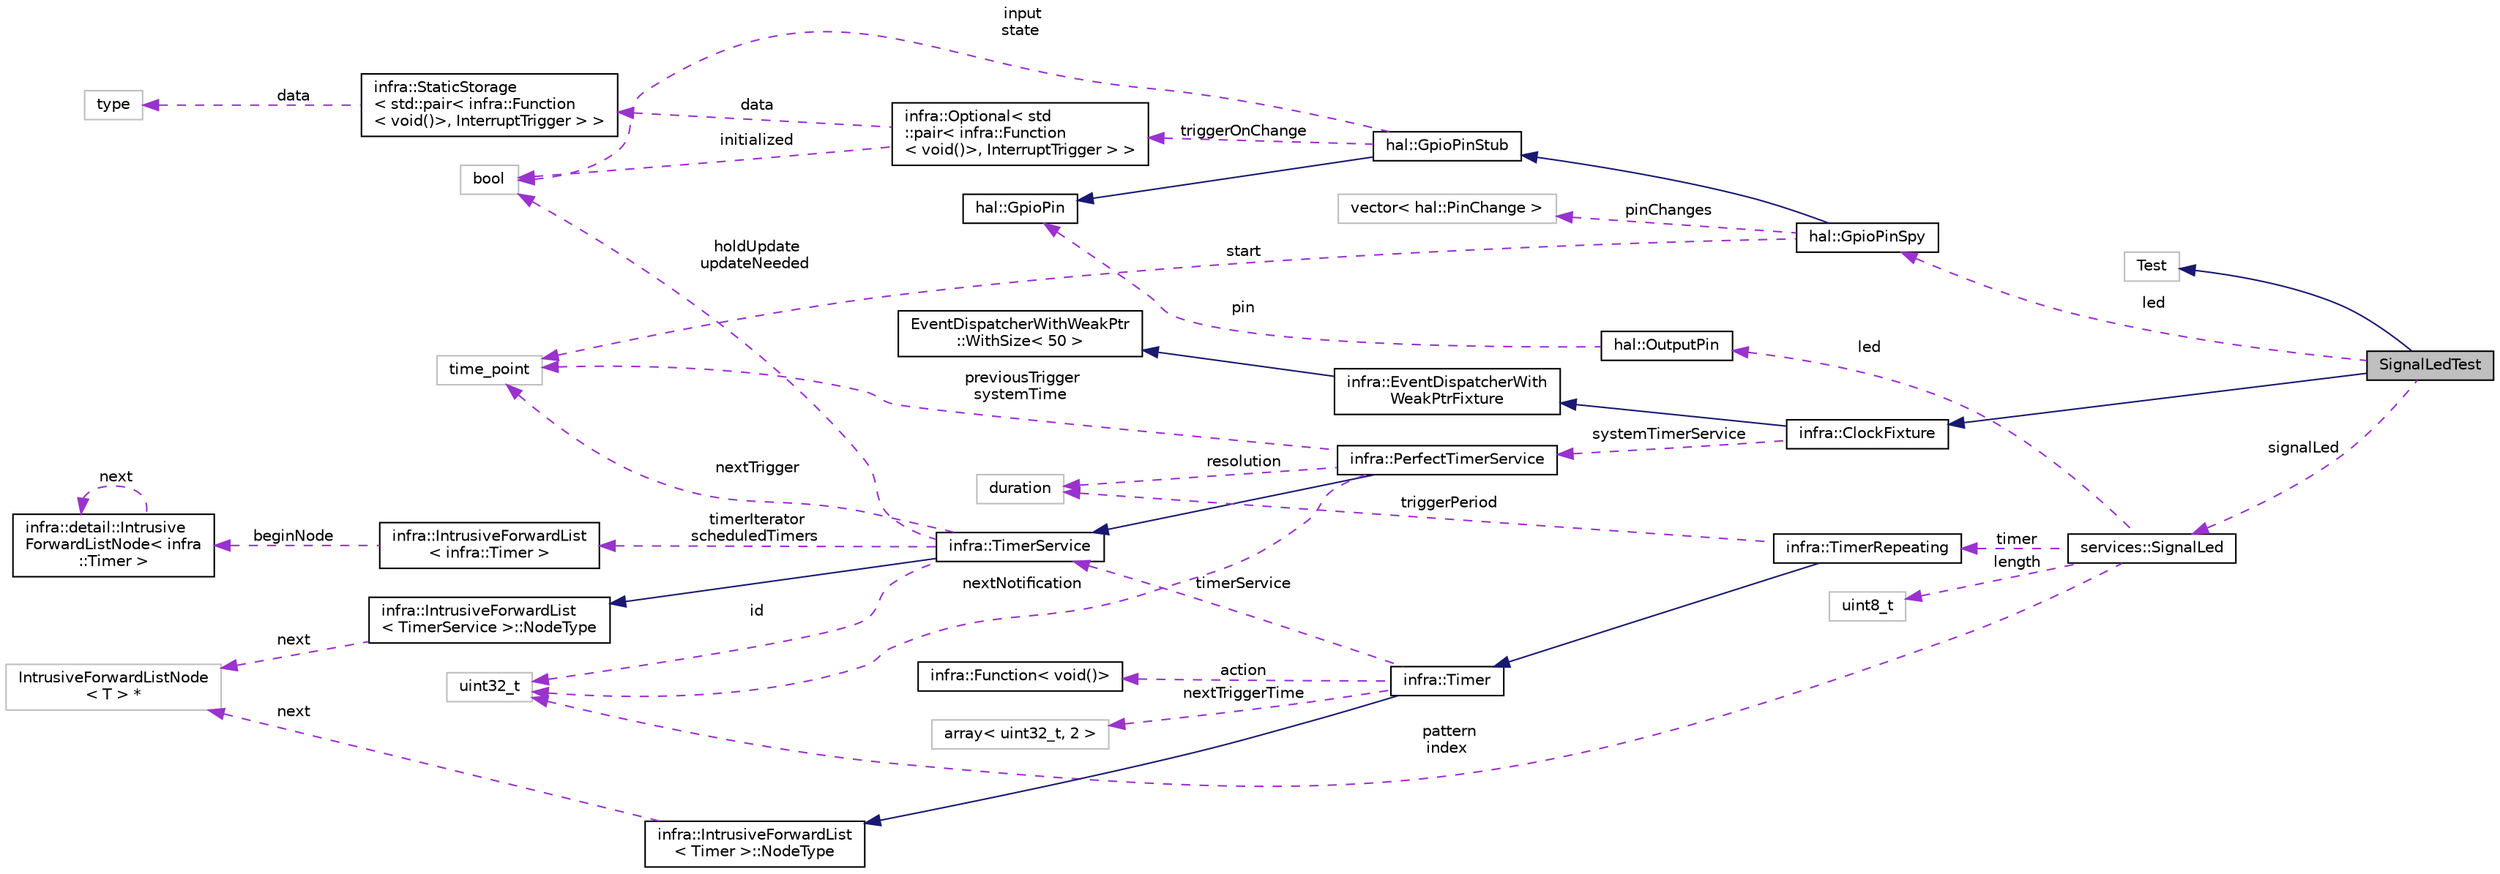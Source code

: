 digraph "SignalLedTest"
{
 // INTERACTIVE_SVG=YES
  edge [fontname="Helvetica",fontsize="10",labelfontname="Helvetica",labelfontsize="10"];
  node [fontname="Helvetica",fontsize="10",shape=record];
  rankdir="LR";
  Node5 [label="SignalLedTest",height=0.2,width=0.4,color="black", fillcolor="grey75", style="filled", fontcolor="black"];
  Node6 -> Node5 [dir="back",color="midnightblue",fontsize="10",style="solid",fontname="Helvetica"];
  Node6 [label="Test",height=0.2,width=0.4,color="grey75", fillcolor="white", style="filled"];
  Node7 -> Node5 [dir="back",color="midnightblue",fontsize="10",style="solid",fontname="Helvetica"];
  Node7 [label="infra::ClockFixture",height=0.2,width=0.4,color="black", fillcolor="white", style="filled",URL="$d1/d73/classinfra_1_1_clock_fixture.html"];
  Node8 -> Node7 [dir="back",color="midnightblue",fontsize="10",style="solid",fontname="Helvetica"];
  Node8 [label="infra::EventDispatcherWith\lWeakPtrFixture",height=0.2,width=0.4,color="black", fillcolor="white", style="filled",URL="$d5/d37/classinfra_1_1_event_dispatcher_with_weak_ptr_fixture.html"];
  Node9 -> Node8 [dir="back",color="midnightblue",fontsize="10",style="solid",fontname="Helvetica"];
  Node9 [label="EventDispatcherWithWeakPtr\l::WithSize\< 50 \>",height=0.2,width=0.4,color="black", fillcolor="white", style="filled",URL="$db/da8/classinfra_1_1_event_dispatcher_with_weak_ptr_1_1_with_size.html"];
  Node10 -> Node7 [dir="back",color="darkorchid3",fontsize="10",style="dashed",label=" systemTimerService" ,fontname="Helvetica"];
  Node10 [label="infra::PerfectTimerService",height=0.2,width=0.4,color="black", fillcolor="white", style="filled",URL="$d6/d35/classinfra_1_1_perfect_timer_service.html"];
  Node11 -> Node10 [dir="back",color="midnightblue",fontsize="10",style="solid",fontname="Helvetica"];
  Node11 [label="infra::TimerService",height=0.2,width=0.4,color="black", fillcolor="white", style="filled",URL="$da/def/classinfra_1_1_timer_service.html"];
  Node12 -> Node11 [dir="back",color="midnightblue",fontsize="10",style="solid",fontname="Helvetica"];
  Node12 [label="infra::IntrusiveForwardList\l\< TimerService \>::NodeType",height=0.2,width=0.4,color="black", fillcolor="white", style="filled",URL="$d7/d4a/classinfra_1_1detail_1_1_intrusive_forward_list_node.html"];
  Node13 -> Node12 [dir="back",color="darkorchid3",fontsize="10",style="dashed",label=" next" ,fontname="Helvetica"];
  Node13 [label="IntrusiveForwardListNode\l\< T \> *",height=0.2,width=0.4,color="grey75", fillcolor="white", style="filled"];
  Node14 -> Node11 [dir="back",color="darkorchid3",fontsize="10",style="dashed",label=" nextTrigger" ,fontname="Helvetica"];
  Node14 [label="time_point",height=0.2,width=0.4,color="grey75", fillcolor="white", style="filled"];
  Node15 -> Node11 [dir="back",color="darkorchid3",fontsize="10",style="dashed",label=" timerIterator\nscheduledTimers" ,fontname="Helvetica"];
  Node15 [label="infra::IntrusiveForwardList\l\< infra::Timer \>",height=0.2,width=0.4,color="black", fillcolor="white", style="filled",URL="$d3/d66/classinfra_1_1_intrusive_forward_list.html"];
  Node16 -> Node15 [dir="back",color="darkorchid3",fontsize="10",style="dashed",label=" beginNode" ,fontname="Helvetica"];
  Node16 [label="infra::detail::Intrusive\lForwardListNode\< infra\l::Timer \>",height=0.2,width=0.4,color="black", fillcolor="white", style="filled",URL="$d7/d4a/classinfra_1_1detail_1_1_intrusive_forward_list_node.html"];
  Node16 -> Node16 [dir="back",color="darkorchid3",fontsize="10",style="dashed",label=" next" ,fontname="Helvetica"];
  Node17 -> Node11 [dir="back",color="darkorchid3",fontsize="10",style="dashed",label=" id" ,fontname="Helvetica"];
  Node17 [label="uint32_t",height=0.2,width=0.4,color="grey75", fillcolor="white", style="filled"];
  Node18 -> Node11 [dir="back",color="darkorchid3",fontsize="10",style="dashed",label=" holdUpdate\nupdateNeeded" ,fontname="Helvetica"];
  Node18 [label="bool",height=0.2,width=0.4,color="grey75", fillcolor="white", style="filled"];
  Node19 -> Node10 [dir="back",color="darkorchid3",fontsize="10",style="dashed",label=" resolution" ,fontname="Helvetica"];
  Node19 [label="duration",height=0.2,width=0.4,color="grey75", fillcolor="white", style="filled"];
  Node14 -> Node10 [dir="back",color="darkorchid3",fontsize="10",style="dashed",label=" previousTrigger\nsystemTime" ,fontname="Helvetica"];
  Node17 -> Node10 [dir="back",color="darkorchid3",fontsize="10",style="dashed",label=" nextNotification" ,fontname="Helvetica"];
  Node20 -> Node5 [dir="back",color="darkorchid3",fontsize="10",style="dashed",label=" led" ,fontname="Helvetica"];
  Node20 [label="hal::GpioPinSpy",height=0.2,width=0.4,color="black", fillcolor="white", style="filled",URL="$d1/d1e/classhal_1_1_gpio_pin_spy.html"];
  Node21 -> Node20 [dir="back",color="midnightblue",fontsize="10",style="solid",fontname="Helvetica"];
  Node21 [label="hal::GpioPinStub",height=0.2,width=0.4,color="black", fillcolor="white", style="filled",URL="$dd/d34/classhal_1_1_gpio_pin_stub.html"];
  Node22 -> Node21 [dir="back",color="midnightblue",fontsize="10",style="solid",fontname="Helvetica"];
  Node22 [label="hal::GpioPin",height=0.2,width=0.4,color="black", fillcolor="white", style="filled",URL="$d7/d8c/classhal_1_1_gpio_pin.html"];
  Node23 -> Node21 [dir="back",color="darkorchid3",fontsize="10",style="dashed",label=" triggerOnChange" ,fontname="Helvetica"];
  Node23 [label="infra::Optional\< std\l::pair\< infra::Function\l\< void()\>, InterruptTrigger \> \>",height=0.2,width=0.4,color="black", fillcolor="white", style="filled",URL="$dc/df7/classinfra_1_1_optional.html"];
  Node18 -> Node23 [dir="back",color="darkorchid3",fontsize="10",style="dashed",label=" initialized" ,fontname="Helvetica"];
  Node24 -> Node23 [dir="back",color="darkorchid3",fontsize="10",style="dashed",label=" data" ,fontname="Helvetica"];
  Node24 [label="infra::StaticStorage\l\< std::pair\< infra::Function\l\< void()\>, InterruptTrigger \> \>",height=0.2,width=0.4,color="black", fillcolor="white", style="filled",URL="$d0/d8c/classinfra_1_1_static_storage.html"];
  Node25 -> Node24 [dir="back",color="darkorchid3",fontsize="10",style="dashed",label=" data" ,fontname="Helvetica"];
  Node25 [label="type",height=0.2,width=0.4,color="grey75", fillcolor="white", style="filled"];
  Node18 -> Node21 [dir="back",color="darkorchid3",fontsize="10",style="dashed",label=" input\nstate" ,fontname="Helvetica"];
  Node14 -> Node20 [dir="back",color="darkorchid3",fontsize="10",style="dashed",label=" start" ,fontname="Helvetica"];
  Node26 -> Node20 [dir="back",color="darkorchid3",fontsize="10",style="dashed",label=" pinChanges" ,fontname="Helvetica"];
  Node26 [label="vector\< hal::PinChange \>",height=0.2,width=0.4,color="grey75", fillcolor="white", style="filled"];
  Node27 -> Node5 [dir="back",color="darkorchid3",fontsize="10",style="dashed",label=" signalLed" ,fontname="Helvetica"];
  Node27 [label="services::SignalLed",height=0.2,width=0.4,color="black", fillcolor="white", style="filled",URL="$d0/d3c/classservices_1_1_signal_led.html"];
  Node28 -> Node27 [dir="back",color="darkorchid3",fontsize="10",style="dashed",label=" led" ,fontname="Helvetica"];
  Node28 [label="hal::OutputPin",height=0.2,width=0.4,color="black", fillcolor="white", style="filled",URL="$df/d03/classhal_1_1_output_pin.html"];
  Node22 -> Node28 [dir="back",color="darkorchid3",fontsize="10",style="dashed",label=" pin" ,fontname="Helvetica"];
  Node29 -> Node27 [dir="back",color="darkorchid3",fontsize="10",style="dashed",label=" timer" ,fontname="Helvetica"];
  Node29 [label="infra::TimerRepeating",height=0.2,width=0.4,color="black", fillcolor="white", style="filled",URL="$d3/d9e/classinfra_1_1_timer_repeating.html"];
  Node30 -> Node29 [dir="back",color="midnightblue",fontsize="10",style="solid",fontname="Helvetica"];
  Node30 [label="infra::Timer",height=0.2,width=0.4,color="black", fillcolor="white", style="filled",URL="$d5/da5/classinfra_1_1_timer.html"];
  Node31 -> Node30 [dir="back",color="midnightblue",fontsize="10",style="solid",fontname="Helvetica"];
  Node31 [label="infra::IntrusiveForwardList\l\< Timer \>::NodeType",height=0.2,width=0.4,color="black", fillcolor="white", style="filled",URL="$d7/d4a/classinfra_1_1detail_1_1_intrusive_forward_list_node.html"];
  Node13 -> Node31 [dir="back",color="darkorchid3",fontsize="10",style="dashed",label=" next" ,fontname="Helvetica"];
  Node32 -> Node30 [dir="back",color="darkorchid3",fontsize="10",style="dashed",label=" action" ,fontname="Helvetica"];
  Node32 [label="infra::Function\< void()\>",height=0.2,width=0.4,color="black", fillcolor="white", style="filled",URL="$da/d07/classinfra_1_1_function.html"];
  Node33 -> Node30 [dir="back",color="darkorchid3",fontsize="10",style="dashed",label=" nextTriggerTime" ,fontname="Helvetica"];
  Node33 [label="array\< uint32_t, 2 \>",height=0.2,width=0.4,color="grey75", fillcolor="white", style="filled"];
  Node11 -> Node30 [dir="back",color="darkorchid3",fontsize="10",style="dashed",label=" timerService" ,fontname="Helvetica"];
  Node19 -> Node29 [dir="back",color="darkorchid3",fontsize="10",style="dashed",label=" triggerPeriod" ,fontname="Helvetica"];
  Node17 -> Node27 [dir="back",color="darkorchid3",fontsize="10",style="dashed",label=" pattern\nindex" ,fontname="Helvetica"];
  Node34 -> Node27 [dir="back",color="darkorchid3",fontsize="10",style="dashed",label=" length" ,fontname="Helvetica"];
  Node34 [label="uint8_t",height=0.2,width=0.4,color="grey75", fillcolor="white", style="filled"];
}
